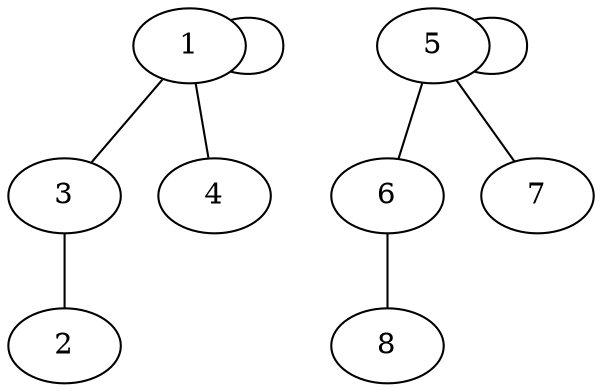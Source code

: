 graph {
    1 -- 3;
    1 -- 1;
    1 -- 4;
    3 -- 2;

    5 -- 6;
    5 -- 5;
    5 -- 7;
    6 -- 8;
}